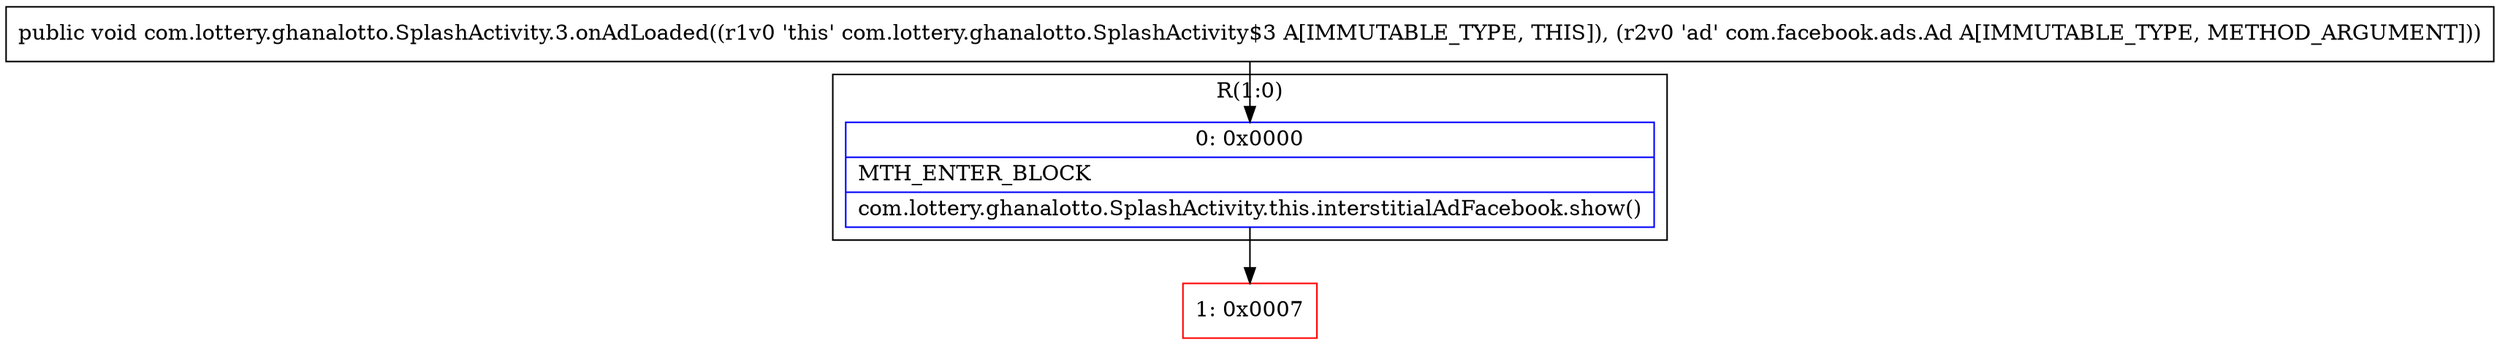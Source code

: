 digraph "CFG forcom.lottery.ghanalotto.SplashActivity.3.onAdLoaded(Lcom\/facebook\/ads\/Ad;)V" {
subgraph cluster_Region_232888477 {
label = "R(1:0)";
node [shape=record,color=blue];
Node_0 [shape=record,label="{0\:\ 0x0000|MTH_ENTER_BLOCK\l|com.lottery.ghanalotto.SplashActivity.this.interstitialAdFacebook.show()\l}"];
}
Node_1 [shape=record,color=red,label="{1\:\ 0x0007}"];
MethodNode[shape=record,label="{public void com.lottery.ghanalotto.SplashActivity.3.onAdLoaded((r1v0 'this' com.lottery.ghanalotto.SplashActivity$3 A[IMMUTABLE_TYPE, THIS]), (r2v0 'ad' com.facebook.ads.Ad A[IMMUTABLE_TYPE, METHOD_ARGUMENT])) }"];
MethodNode -> Node_0;
Node_0 -> Node_1;
}

